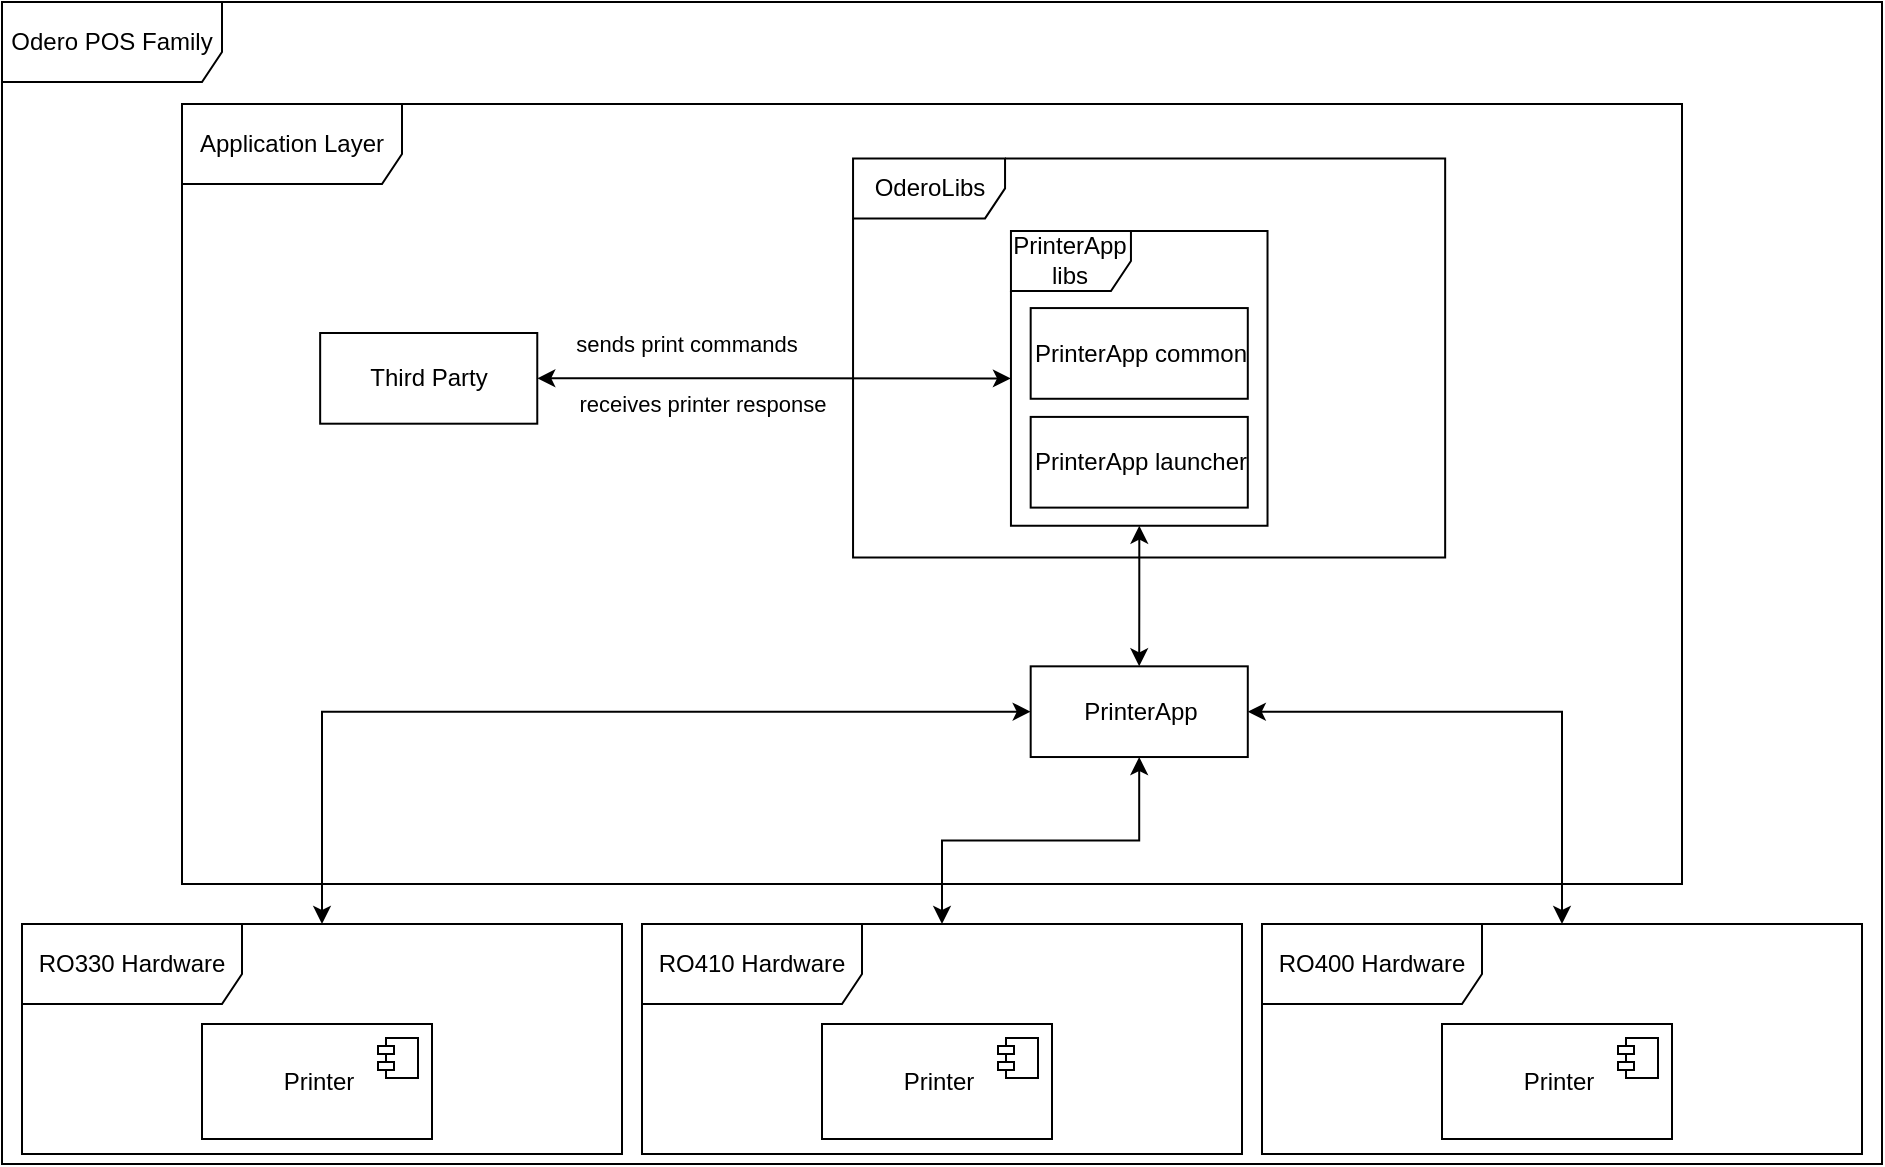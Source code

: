 <mxfile version="20.3.0" type="device"><diagram id="xBxHUvOR-VaUyCGYjEW2" name="Page-1"><mxGraphModel dx="1371" dy="887" grid="1" gridSize="10" guides="1" tooltips="1" connect="1" arrows="1" fold="1" page="1" pageScale="1" pageWidth="827" pageHeight="1169" math="0" shadow="0"><root><mxCell id="0"/><mxCell id="1" parent="0"/><mxCell id="d9KqPb2pGvb-VS7zjG7_-24" value="Odero POS Family" style="shape=umlFrame;whiteSpace=wrap;html=1;width=110;height=40;" vertex="1" parent="1"><mxGeometry x="50" y="589" width="940" height="581" as="geometry"/></mxCell><mxCell id="d9KqPb2pGvb-VS7zjG7_-64" value="" style="group" vertex="1" connectable="0" parent="1"><mxGeometry x="60" y="1050" width="300" height="115" as="geometry"/></mxCell><mxCell id="d9KqPb2pGvb-VS7zjG7_-44" value="RO330 Hardware" style="shape=umlFrame;whiteSpace=wrap;html=1;width=110;height=40;container=1;" vertex="1" parent="d9KqPb2pGvb-VS7zjG7_-64"><mxGeometry width="300" height="115" as="geometry"/></mxCell><mxCell id="d9KqPb2pGvb-VS7zjG7_-58" value="Printer" style="html=1;dropTarget=0;" vertex="1" parent="d9KqPb2pGvb-VS7zjG7_-64"><mxGeometry x="90" y="50" width="115" height="57.5" as="geometry"/></mxCell><mxCell id="d9KqPb2pGvb-VS7zjG7_-59" value="" style="shape=module;jettyWidth=8;jettyHeight=4;" vertex="1" parent="d9KqPb2pGvb-VS7zjG7_-58"><mxGeometry x="1" width="20" height="20" relative="1" as="geometry"><mxPoint x="-27" y="7" as="offset"/></mxGeometry></mxCell><mxCell id="d9KqPb2pGvb-VS7zjG7_-65" value="" style="group" vertex="1" connectable="0" parent="1"><mxGeometry x="370" y="1050" width="300" height="115" as="geometry"/></mxCell><mxCell id="d9KqPb2pGvb-VS7zjG7_-66" value="RO410 Hardware" style="shape=umlFrame;whiteSpace=wrap;html=1;width=110;height=40;container=1;" vertex="1" parent="d9KqPb2pGvb-VS7zjG7_-65"><mxGeometry width="300" height="115" as="geometry"/></mxCell><mxCell id="d9KqPb2pGvb-VS7zjG7_-67" value="Printer" style="html=1;dropTarget=0;" vertex="1" parent="d9KqPb2pGvb-VS7zjG7_-65"><mxGeometry x="90" y="50" width="115" height="57.5" as="geometry"/></mxCell><mxCell id="d9KqPb2pGvb-VS7zjG7_-68" value="" style="shape=module;jettyWidth=8;jettyHeight=4;" vertex="1" parent="d9KqPb2pGvb-VS7zjG7_-67"><mxGeometry x="1" width="20" height="20" relative="1" as="geometry"><mxPoint x="-27" y="7" as="offset"/></mxGeometry></mxCell><mxCell id="d9KqPb2pGvb-VS7zjG7_-69" value="" style="group" vertex="1" connectable="0" parent="1"><mxGeometry x="680" y="1050" width="300" height="115" as="geometry"/></mxCell><mxCell id="d9KqPb2pGvb-VS7zjG7_-70" value="RO400 Hardware" style="shape=umlFrame;whiteSpace=wrap;html=1;width=110;height=40;container=1;" vertex="1" parent="d9KqPb2pGvb-VS7zjG7_-69"><mxGeometry width="300" height="115" as="geometry"/></mxCell><mxCell id="d9KqPb2pGvb-VS7zjG7_-71" value="Printer" style="html=1;dropTarget=0;" vertex="1" parent="d9KqPb2pGvb-VS7zjG7_-69"><mxGeometry x="90" y="50" width="115" height="57.5" as="geometry"/></mxCell><mxCell id="d9KqPb2pGvb-VS7zjG7_-72" value="" style="shape=module;jettyWidth=8;jettyHeight=4;" vertex="1" parent="d9KqPb2pGvb-VS7zjG7_-71"><mxGeometry x="1" width="20" height="20" relative="1" as="geometry"><mxPoint x="-27" y="7" as="offset"/></mxGeometry></mxCell><mxCell id="d9KqPb2pGvb-VS7zjG7_-73" value="" style="group" vertex="1" connectable="0" parent="1"><mxGeometry x="140" y="640" width="750" height="390" as="geometry"/></mxCell><mxCell id="d9KqPb2pGvb-VS7zjG7_-43" value="Application Layer" style="shape=umlFrame;whiteSpace=wrap;html=1;width=110;height=40;" vertex="1" parent="d9KqPb2pGvb-VS7zjG7_-73"><mxGeometry width="750" height="390" as="geometry"/></mxCell><mxCell id="d9KqPb2pGvb-VS7zjG7_-80" style="edgeStyle=orthogonalEdgeStyle;rounded=0;orthogonalLoop=1;jettySize=auto;html=1;startArrow=classic;startFill=1;" edge="1" parent="d9KqPb2pGvb-VS7zjG7_-73" source="d9KqPb2pGvb-VS7zjG7_-46" target="d9KqPb2pGvb-VS7zjG7_-34"><mxGeometry relative="1" as="geometry"/></mxCell><mxCell id="d9KqPb2pGvb-VS7zjG7_-82" value="sends print commands" style="edgeLabel;html=1;align=center;verticalAlign=middle;resizable=0;points=[];" vertex="1" connectable="0" parent="d9KqPb2pGvb-VS7zjG7_-80"><mxGeometry x="-0.374" y="-1" relative="1" as="geometry"><mxPoint y="-18" as="offset"/></mxGeometry></mxCell><mxCell id="d9KqPb2pGvb-VS7zjG7_-88" value="receives printer response" style="edgeLabel;html=1;align=center;verticalAlign=middle;resizable=0;points=[];" vertex="1" connectable="0" parent="d9KqPb2pGvb-VS7zjG7_-80"><mxGeometry x="-0.888" y="-1" relative="1" as="geometry"><mxPoint x="69" y="12" as="offset"/></mxGeometry></mxCell><mxCell id="d9KqPb2pGvb-VS7zjG7_-46" value="Third Party" style="html=1;" vertex="1" parent="d9KqPb2pGvb-VS7zjG7_-73"><mxGeometry x="69.079" y="114.502" width="108.553" height="45.349" as="geometry"/></mxCell><mxCell id="d9KqPb2pGvb-VS7zjG7_-55" value="" style="group" vertex="1" connectable="0" parent="d9KqPb2pGvb-VS7zjG7_-73"><mxGeometry x="335.526" y="27.209" width="296.053" height="199.535" as="geometry"/></mxCell><mxCell id="d9KqPb2pGvb-VS7zjG7_-50" value="OderoLibs" style="shape=umlFrame;whiteSpace=wrap;html=1;width=76;height=30;" vertex="1" parent="d9KqPb2pGvb-VS7zjG7_-55"><mxGeometry width="296.053" height="199.535" as="geometry"/></mxCell><mxCell id="d9KqPb2pGvb-VS7zjG7_-54" value="" style="group" vertex="1" connectable="0" parent="d9KqPb2pGvb-VS7zjG7_-55"><mxGeometry x="78.947" y="36.279" width="128.289" height="147.384" as="geometry"/></mxCell><mxCell id="d9KqPb2pGvb-VS7zjG7_-31" value="PrinterApp common" style="html=1;" vertex="1" parent="d9KqPb2pGvb-VS7zjG7_-54"><mxGeometry x="9.868" y="38.547" width="108.553" height="45.349" as="geometry"/></mxCell><mxCell id="d9KqPb2pGvb-VS7zjG7_-32" value="PrinterApp launcher" style="html=1;" vertex="1" parent="d9KqPb2pGvb-VS7zjG7_-54"><mxGeometry x="9.868" y="92.965" width="108.553" height="45.349" as="geometry"/></mxCell><mxCell id="d9KqPb2pGvb-VS7zjG7_-34" value="PrinterApp libs" style="shape=umlFrame;whiteSpace=wrap;html=1;" vertex="1" parent="d9KqPb2pGvb-VS7zjG7_-54"><mxGeometry width="128.289" height="147.384" as="geometry"/></mxCell><mxCell id="d9KqPb2pGvb-VS7zjG7_-61" value="PrinterApp" style="html=1;" vertex="1" parent="d9KqPb2pGvb-VS7zjG7_-73"><mxGeometry x="424.342" y="281.163" width="108.553" height="45.349" as="geometry"/></mxCell><mxCell id="d9KqPb2pGvb-VS7zjG7_-63" style="edgeStyle=orthogonalEdgeStyle;rounded=0;orthogonalLoop=1;jettySize=auto;html=1;startArrow=classic;startFill=1;" edge="1" parent="d9KqPb2pGvb-VS7zjG7_-73" source="d9KqPb2pGvb-VS7zjG7_-34" target="d9KqPb2pGvb-VS7zjG7_-61"><mxGeometry relative="1" as="geometry"/></mxCell><mxCell id="d9KqPb2pGvb-VS7zjG7_-76" style="edgeStyle=orthogonalEdgeStyle;rounded=0;orthogonalLoop=1;jettySize=auto;html=1;startArrow=classic;startFill=1;" edge="1" parent="1" source="d9KqPb2pGvb-VS7zjG7_-61" target="d9KqPb2pGvb-VS7zjG7_-44"><mxGeometry relative="1" as="geometry"/></mxCell><mxCell id="d9KqPb2pGvb-VS7zjG7_-77" style="edgeStyle=orthogonalEdgeStyle;rounded=0;orthogonalLoop=1;jettySize=auto;html=1;startArrow=classic;startFill=1;" edge="1" parent="1" source="d9KqPb2pGvb-VS7zjG7_-61" target="d9KqPb2pGvb-VS7zjG7_-66"><mxGeometry relative="1" as="geometry"/></mxCell><mxCell id="d9KqPb2pGvb-VS7zjG7_-78" style="edgeStyle=orthogonalEdgeStyle;rounded=0;orthogonalLoop=1;jettySize=auto;html=1;startArrow=classic;startFill=1;" edge="1" parent="1" source="d9KqPb2pGvb-VS7zjG7_-61" target="d9KqPb2pGvb-VS7zjG7_-70"><mxGeometry relative="1" as="geometry"/></mxCell></root></mxGraphModel></diagram></mxfile>